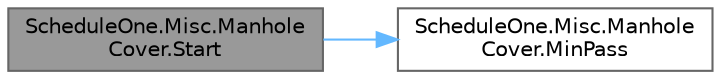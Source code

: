 digraph "ScheduleOne.Misc.ManholeCover.Start"
{
 // LATEX_PDF_SIZE
  bgcolor="transparent";
  edge [fontname=Helvetica,fontsize=10,labelfontname=Helvetica,labelfontsize=10];
  node [fontname=Helvetica,fontsize=10,shape=box,height=0.2,width=0.4];
  rankdir="LR";
  Node1 [id="Node000001",label="ScheduleOne.Misc.Manhole\lCover.Start",height=0.2,width=0.4,color="gray40", fillcolor="grey60", style="filled", fontcolor="black",tooltip=" "];
  Node1 -> Node2 [id="edge1_Node000001_Node000002",color="steelblue1",style="solid",tooltip=" "];
  Node2 [id="Node000002",label="ScheduleOne.Misc.Manhole\lCover.MinPass",height=0.2,width=0.4,color="grey40", fillcolor="white", style="filled",URL="$class_schedule_one_1_1_misc_1_1_manhole_cover.html#a26ca344d0a1f9a44115507cdd404e2ef",tooltip=" "];
}
